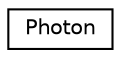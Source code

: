 digraph "Graphical Class Hierarchy"
{
 // LATEX_PDF_SIZE
  edge [fontname="Helvetica",fontsize="10",labelfontname="Helvetica",labelfontsize="10"];
  node [fontname="Helvetica",fontsize="10",shape=record];
  rankdir="LR";
  Node0 [label="Photon",height=0.2,width=0.4,color="black", fillcolor="white", style="filled",URL="$class_photon.html",tooltip="Represents the object that's going to random walk through the Tissue"];
}
